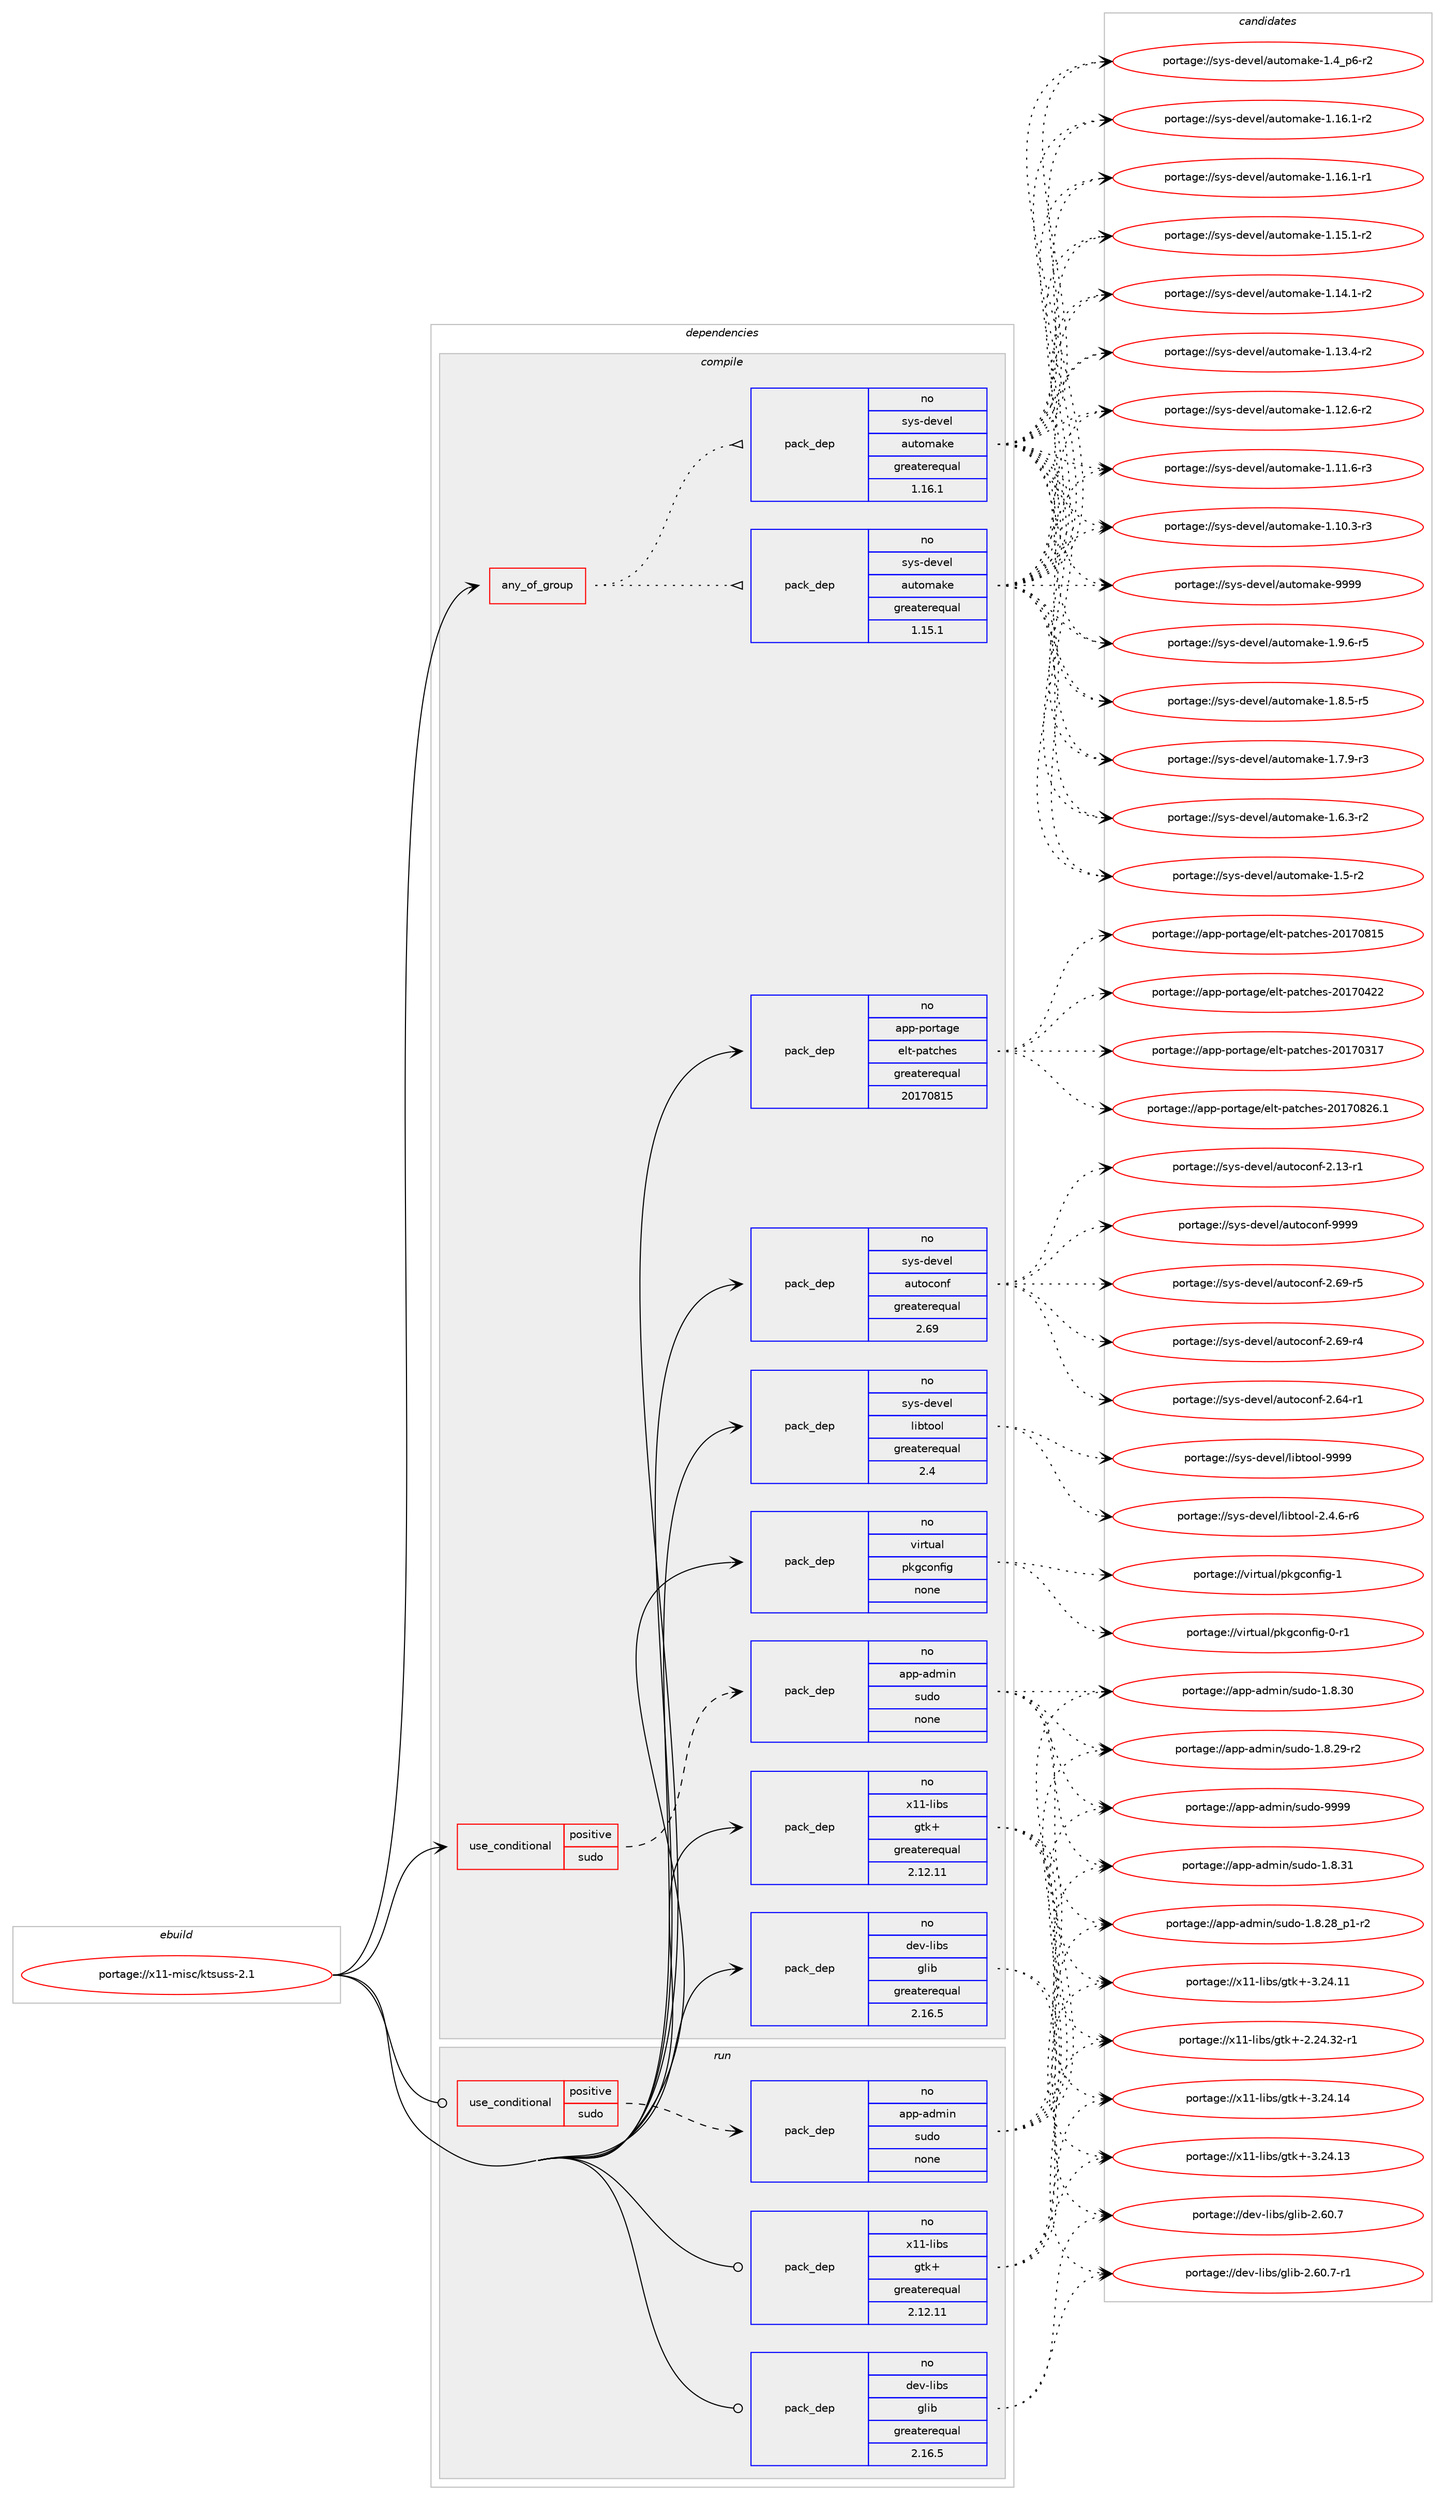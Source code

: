 digraph prolog {

# *************
# Graph options
# *************

newrank=true;
concentrate=true;
compound=true;
graph [rankdir=LR,fontname=Helvetica,fontsize=10,ranksep=1.5];#, ranksep=2.5, nodesep=0.2];
edge  [arrowhead=vee];
node  [fontname=Helvetica,fontsize=10];

# **********
# The ebuild
# **********

subgraph cluster_leftcol {
color=gray;
rank=same;
label=<<i>ebuild</i>>;
id [label="portage://x11-misc/ktsuss-2.1", color=red, width=4, href="../x11-misc/ktsuss-2.1.svg"];
}

# ****************
# The dependencies
# ****************

subgraph cluster_midcol {
color=gray;
label=<<i>dependencies</i>>;
subgraph cluster_compile {
fillcolor="#eeeeee";
style=filled;
label=<<i>compile</i>>;
subgraph any222 {
dependency14431 [label=<<TABLE BORDER="0" CELLBORDER="1" CELLSPACING="0" CELLPADDING="4"><TR><TD CELLPADDING="10">any_of_group</TD></TR></TABLE>>, shape=none, color=red];subgraph pack12174 {
dependency14432 [label=<<TABLE BORDER="0" CELLBORDER="1" CELLSPACING="0" CELLPADDING="4" WIDTH="220"><TR><TD ROWSPAN="6" CELLPADDING="30">pack_dep</TD></TR><TR><TD WIDTH="110">no</TD></TR><TR><TD>sys-devel</TD></TR><TR><TD>automake</TD></TR><TR><TD>greaterequal</TD></TR><TR><TD>1.16.1</TD></TR></TABLE>>, shape=none, color=blue];
}
dependency14431:e -> dependency14432:w [weight=20,style="dotted",arrowhead="oinv"];
subgraph pack12175 {
dependency14433 [label=<<TABLE BORDER="0" CELLBORDER="1" CELLSPACING="0" CELLPADDING="4" WIDTH="220"><TR><TD ROWSPAN="6" CELLPADDING="30">pack_dep</TD></TR><TR><TD WIDTH="110">no</TD></TR><TR><TD>sys-devel</TD></TR><TR><TD>automake</TD></TR><TR><TD>greaterequal</TD></TR><TR><TD>1.15.1</TD></TR></TABLE>>, shape=none, color=blue];
}
dependency14431:e -> dependency14433:w [weight=20,style="dotted",arrowhead="oinv"];
}
id:e -> dependency14431:w [weight=20,style="solid",arrowhead="vee"];
subgraph cond2023 {
dependency14434 [label=<<TABLE BORDER="0" CELLBORDER="1" CELLSPACING="0" CELLPADDING="4"><TR><TD ROWSPAN="3" CELLPADDING="10">use_conditional</TD></TR><TR><TD>positive</TD></TR><TR><TD>sudo</TD></TR></TABLE>>, shape=none, color=red];
subgraph pack12176 {
dependency14435 [label=<<TABLE BORDER="0" CELLBORDER="1" CELLSPACING="0" CELLPADDING="4" WIDTH="220"><TR><TD ROWSPAN="6" CELLPADDING="30">pack_dep</TD></TR><TR><TD WIDTH="110">no</TD></TR><TR><TD>app-admin</TD></TR><TR><TD>sudo</TD></TR><TR><TD>none</TD></TR><TR><TD></TD></TR></TABLE>>, shape=none, color=blue];
}
dependency14434:e -> dependency14435:w [weight=20,style="dashed",arrowhead="vee"];
}
id:e -> dependency14434:w [weight=20,style="solid",arrowhead="vee"];
subgraph pack12177 {
dependency14436 [label=<<TABLE BORDER="0" CELLBORDER="1" CELLSPACING="0" CELLPADDING="4" WIDTH="220"><TR><TD ROWSPAN="6" CELLPADDING="30">pack_dep</TD></TR><TR><TD WIDTH="110">no</TD></TR><TR><TD>app-portage</TD></TR><TR><TD>elt-patches</TD></TR><TR><TD>greaterequal</TD></TR><TR><TD>20170815</TD></TR></TABLE>>, shape=none, color=blue];
}
id:e -> dependency14436:w [weight=20,style="solid",arrowhead="vee"];
subgraph pack12178 {
dependency14437 [label=<<TABLE BORDER="0" CELLBORDER="1" CELLSPACING="0" CELLPADDING="4" WIDTH="220"><TR><TD ROWSPAN="6" CELLPADDING="30">pack_dep</TD></TR><TR><TD WIDTH="110">no</TD></TR><TR><TD>dev-libs</TD></TR><TR><TD>glib</TD></TR><TR><TD>greaterequal</TD></TR><TR><TD>2.16.5</TD></TR></TABLE>>, shape=none, color=blue];
}
id:e -> dependency14437:w [weight=20,style="solid",arrowhead="vee"];
subgraph pack12179 {
dependency14438 [label=<<TABLE BORDER="0" CELLBORDER="1" CELLSPACING="0" CELLPADDING="4" WIDTH="220"><TR><TD ROWSPAN="6" CELLPADDING="30">pack_dep</TD></TR><TR><TD WIDTH="110">no</TD></TR><TR><TD>sys-devel</TD></TR><TR><TD>autoconf</TD></TR><TR><TD>greaterequal</TD></TR><TR><TD>2.69</TD></TR></TABLE>>, shape=none, color=blue];
}
id:e -> dependency14438:w [weight=20,style="solid",arrowhead="vee"];
subgraph pack12180 {
dependency14439 [label=<<TABLE BORDER="0" CELLBORDER="1" CELLSPACING="0" CELLPADDING="4" WIDTH="220"><TR><TD ROWSPAN="6" CELLPADDING="30">pack_dep</TD></TR><TR><TD WIDTH="110">no</TD></TR><TR><TD>sys-devel</TD></TR><TR><TD>libtool</TD></TR><TR><TD>greaterequal</TD></TR><TR><TD>2.4</TD></TR></TABLE>>, shape=none, color=blue];
}
id:e -> dependency14439:w [weight=20,style="solid",arrowhead="vee"];
subgraph pack12181 {
dependency14440 [label=<<TABLE BORDER="0" CELLBORDER="1" CELLSPACING="0" CELLPADDING="4" WIDTH="220"><TR><TD ROWSPAN="6" CELLPADDING="30">pack_dep</TD></TR><TR><TD WIDTH="110">no</TD></TR><TR><TD>virtual</TD></TR><TR><TD>pkgconfig</TD></TR><TR><TD>none</TD></TR><TR><TD></TD></TR></TABLE>>, shape=none, color=blue];
}
id:e -> dependency14440:w [weight=20,style="solid",arrowhead="vee"];
subgraph pack12182 {
dependency14441 [label=<<TABLE BORDER="0" CELLBORDER="1" CELLSPACING="0" CELLPADDING="4" WIDTH="220"><TR><TD ROWSPAN="6" CELLPADDING="30">pack_dep</TD></TR><TR><TD WIDTH="110">no</TD></TR><TR><TD>x11-libs</TD></TR><TR><TD>gtk+</TD></TR><TR><TD>greaterequal</TD></TR><TR><TD>2.12.11</TD></TR></TABLE>>, shape=none, color=blue];
}
id:e -> dependency14441:w [weight=20,style="solid",arrowhead="vee"];
}
subgraph cluster_compileandrun {
fillcolor="#eeeeee";
style=filled;
label=<<i>compile and run</i>>;
}
subgraph cluster_run {
fillcolor="#eeeeee";
style=filled;
label=<<i>run</i>>;
subgraph cond2024 {
dependency14442 [label=<<TABLE BORDER="0" CELLBORDER="1" CELLSPACING="0" CELLPADDING="4"><TR><TD ROWSPAN="3" CELLPADDING="10">use_conditional</TD></TR><TR><TD>positive</TD></TR><TR><TD>sudo</TD></TR></TABLE>>, shape=none, color=red];
subgraph pack12183 {
dependency14443 [label=<<TABLE BORDER="0" CELLBORDER="1" CELLSPACING="0" CELLPADDING="4" WIDTH="220"><TR><TD ROWSPAN="6" CELLPADDING="30">pack_dep</TD></TR><TR><TD WIDTH="110">no</TD></TR><TR><TD>app-admin</TD></TR><TR><TD>sudo</TD></TR><TR><TD>none</TD></TR><TR><TD></TD></TR></TABLE>>, shape=none, color=blue];
}
dependency14442:e -> dependency14443:w [weight=20,style="dashed",arrowhead="vee"];
}
id:e -> dependency14442:w [weight=20,style="solid",arrowhead="odot"];
subgraph pack12184 {
dependency14444 [label=<<TABLE BORDER="0" CELLBORDER="1" CELLSPACING="0" CELLPADDING="4" WIDTH="220"><TR><TD ROWSPAN="6" CELLPADDING="30">pack_dep</TD></TR><TR><TD WIDTH="110">no</TD></TR><TR><TD>dev-libs</TD></TR><TR><TD>glib</TD></TR><TR><TD>greaterequal</TD></TR><TR><TD>2.16.5</TD></TR></TABLE>>, shape=none, color=blue];
}
id:e -> dependency14444:w [weight=20,style="solid",arrowhead="odot"];
subgraph pack12185 {
dependency14445 [label=<<TABLE BORDER="0" CELLBORDER="1" CELLSPACING="0" CELLPADDING="4" WIDTH="220"><TR><TD ROWSPAN="6" CELLPADDING="30">pack_dep</TD></TR><TR><TD WIDTH="110">no</TD></TR><TR><TD>x11-libs</TD></TR><TR><TD>gtk+</TD></TR><TR><TD>greaterequal</TD></TR><TR><TD>2.12.11</TD></TR></TABLE>>, shape=none, color=blue];
}
id:e -> dependency14445:w [weight=20,style="solid",arrowhead="odot"];
}
}

# **************
# The candidates
# **************

subgraph cluster_choices {
rank=same;
color=gray;
label=<<i>candidates</i>>;

subgraph choice12174 {
color=black;
nodesep=1;
choice115121115451001011181011084797117116111109971071014557575757 [label="portage://sys-devel/automake-9999", color=red, width=4,href="../sys-devel/automake-9999.svg"];
choice115121115451001011181011084797117116111109971071014549465746544511453 [label="portage://sys-devel/automake-1.9.6-r5", color=red, width=4,href="../sys-devel/automake-1.9.6-r5.svg"];
choice115121115451001011181011084797117116111109971071014549465646534511453 [label="portage://sys-devel/automake-1.8.5-r5", color=red, width=4,href="../sys-devel/automake-1.8.5-r5.svg"];
choice115121115451001011181011084797117116111109971071014549465546574511451 [label="portage://sys-devel/automake-1.7.9-r3", color=red, width=4,href="../sys-devel/automake-1.7.9-r3.svg"];
choice115121115451001011181011084797117116111109971071014549465446514511450 [label="portage://sys-devel/automake-1.6.3-r2", color=red, width=4,href="../sys-devel/automake-1.6.3-r2.svg"];
choice11512111545100101118101108479711711611110997107101454946534511450 [label="portage://sys-devel/automake-1.5-r2", color=red, width=4,href="../sys-devel/automake-1.5-r2.svg"];
choice115121115451001011181011084797117116111109971071014549465295112544511450 [label="portage://sys-devel/automake-1.4_p6-r2", color=red, width=4,href="../sys-devel/automake-1.4_p6-r2.svg"];
choice11512111545100101118101108479711711611110997107101454946495446494511450 [label="portage://sys-devel/automake-1.16.1-r2", color=red, width=4,href="../sys-devel/automake-1.16.1-r2.svg"];
choice11512111545100101118101108479711711611110997107101454946495446494511449 [label="portage://sys-devel/automake-1.16.1-r1", color=red, width=4,href="../sys-devel/automake-1.16.1-r1.svg"];
choice11512111545100101118101108479711711611110997107101454946495346494511450 [label="portage://sys-devel/automake-1.15.1-r2", color=red, width=4,href="../sys-devel/automake-1.15.1-r2.svg"];
choice11512111545100101118101108479711711611110997107101454946495246494511450 [label="portage://sys-devel/automake-1.14.1-r2", color=red, width=4,href="../sys-devel/automake-1.14.1-r2.svg"];
choice11512111545100101118101108479711711611110997107101454946495146524511450 [label="portage://sys-devel/automake-1.13.4-r2", color=red, width=4,href="../sys-devel/automake-1.13.4-r2.svg"];
choice11512111545100101118101108479711711611110997107101454946495046544511450 [label="portage://sys-devel/automake-1.12.6-r2", color=red, width=4,href="../sys-devel/automake-1.12.6-r2.svg"];
choice11512111545100101118101108479711711611110997107101454946494946544511451 [label="portage://sys-devel/automake-1.11.6-r3", color=red, width=4,href="../sys-devel/automake-1.11.6-r3.svg"];
choice11512111545100101118101108479711711611110997107101454946494846514511451 [label="portage://sys-devel/automake-1.10.3-r3", color=red, width=4,href="../sys-devel/automake-1.10.3-r3.svg"];
dependency14432:e -> choice115121115451001011181011084797117116111109971071014557575757:w [style=dotted,weight="100"];
dependency14432:e -> choice115121115451001011181011084797117116111109971071014549465746544511453:w [style=dotted,weight="100"];
dependency14432:e -> choice115121115451001011181011084797117116111109971071014549465646534511453:w [style=dotted,weight="100"];
dependency14432:e -> choice115121115451001011181011084797117116111109971071014549465546574511451:w [style=dotted,weight="100"];
dependency14432:e -> choice115121115451001011181011084797117116111109971071014549465446514511450:w [style=dotted,weight="100"];
dependency14432:e -> choice11512111545100101118101108479711711611110997107101454946534511450:w [style=dotted,weight="100"];
dependency14432:e -> choice115121115451001011181011084797117116111109971071014549465295112544511450:w [style=dotted,weight="100"];
dependency14432:e -> choice11512111545100101118101108479711711611110997107101454946495446494511450:w [style=dotted,weight="100"];
dependency14432:e -> choice11512111545100101118101108479711711611110997107101454946495446494511449:w [style=dotted,weight="100"];
dependency14432:e -> choice11512111545100101118101108479711711611110997107101454946495346494511450:w [style=dotted,weight="100"];
dependency14432:e -> choice11512111545100101118101108479711711611110997107101454946495246494511450:w [style=dotted,weight="100"];
dependency14432:e -> choice11512111545100101118101108479711711611110997107101454946495146524511450:w [style=dotted,weight="100"];
dependency14432:e -> choice11512111545100101118101108479711711611110997107101454946495046544511450:w [style=dotted,weight="100"];
dependency14432:e -> choice11512111545100101118101108479711711611110997107101454946494946544511451:w [style=dotted,weight="100"];
dependency14432:e -> choice11512111545100101118101108479711711611110997107101454946494846514511451:w [style=dotted,weight="100"];
}
subgraph choice12175 {
color=black;
nodesep=1;
choice115121115451001011181011084797117116111109971071014557575757 [label="portage://sys-devel/automake-9999", color=red, width=4,href="../sys-devel/automake-9999.svg"];
choice115121115451001011181011084797117116111109971071014549465746544511453 [label="portage://sys-devel/automake-1.9.6-r5", color=red, width=4,href="../sys-devel/automake-1.9.6-r5.svg"];
choice115121115451001011181011084797117116111109971071014549465646534511453 [label="portage://sys-devel/automake-1.8.5-r5", color=red, width=4,href="../sys-devel/automake-1.8.5-r5.svg"];
choice115121115451001011181011084797117116111109971071014549465546574511451 [label="portage://sys-devel/automake-1.7.9-r3", color=red, width=4,href="../sys-devel/automake-1.7.9-r3.svg"];
choice115121115451001011181011084797117116111109971071014549465446514511450 [label="portage://sys-devel/automake-1.6.3-r2", color=red, width=4,href="../sys-devel/automake-1.6.3-r2.svg"];
choice11512111545100101118101108479711711611110997107101454946534511450 [label="portage://sys-devel/automake-1.5-r2", color=red, width=4,href="../sys-devel/automake-1.5-r2.svg"];
choice115121115451001011181011084797117116111109971071014549465295112544511450 [label="portage://sys-devel/automake-1.4_p6-r2", color=red, width=4,href="../sys-devel/automake-1.4_p6-r2.svg"];
choice11512111545100101118101108479711711611110997107101454946495446494511450 [label="portage://sys-devel/automake-1.16.1-r2", color=red, width=4,href="../sys-devel/automake-1.16.1-r2.svg"];
choice11512111545100101118101108479711711611110997107101454946495446494511449 [label="portage://sys-devel/automake-1.16.1-r1", color=red, width=4,href="../sys-devel/automake-1.16.1-r1.svg"];
choice11512111545100101118101108479711711611110997107101454946495346494511450 [label="portage://sys-devel/automake-1.15.1-r2", color=red, width=4,href="../sys-devel/automake-1.15.1-r2.svg"];
choice11512111545100101118101108479711711611110997107101454946495246494511450 [label="portage://sys-devel/automake-1.14.1-r2", color=red, width=4,href="../sys-devel/automake-1.14.1-r2.svg"];
choice11512111545100101118101108479711711611110997107101454946495146524511450 [label="portage://sys-devel/automake-1.13.4-r2", color=red, width=4,href="../sys-devel/automake-1.13.4-r2.svg"];
choice11512111545100101118101108479711711611110997107101454946495046544511450 [label="portage://sys-devel/automake-1.12.6-r2", color=red, width=4,href="../sys-devel/automake-1.12.6-r2.svg"];
choice11512111545100101118101108479711711611110997107101454946494946544511451 [label="portage://sys-devel/automake-1.11.6-r3", color=red, width=4,href="../sys-devel/automake-1.11.6-r3.svg"];
choice11512111545100101118101108479711711611110997107101454946494846514511451 [label="portage://sys-devel/automake-1.10.3-r3", color=red, width=4,href="../sys-devel/automake-1.10.3-r3.svg"];
dependency14433:e -> choice115121115451001011181011084797117116111109971071014557575757:w [style=dotted,weight="100"];
dependency14433:e -> choice115121115451001011181011084797117116111109971071014549465746544511453:w [style=dotted,weight="100"];
dependency14433:e -> choice115121115451001011181011084797117116111109971071014549465646534511453:w [style=dotted,weight="100"];
dependency14433:e -> choice115121115451001011181011084797117116111109971071014549465546574511451:w [style=dotted,weight="100"];
dependency14433:e -> choice115121115451001011181011084797117116111109971071014549465446514511450:w [style=dotted,weight="100"];
dependency14433:e -> choice11512111545100101118101108479711711611110997107101454946534511450:w [style=dotted,weight="100"];
dependency14433:e -> choice115121115451001011181011084797117116111109971071014549465295112544511450:w [style=dotted,weight="100"];
dependency14433:e -> choice11512111545100101118101108479711711611110997107101454946495446494511450:w [style=dotted,weight="100"];
dependency14433:e -> choice11512111545100101118101108479711711611110997107101454946495446494511449:w [style=dotted,weight="100"];
dependency14433:e -> choice11512111545100101118101108479711711611110997107101454946495346494511450:w [style=dotted,weight="100"];
dependency14433:e -> choice11512111545100101118101108479711711611110997107101454946495246494511450:w [style=dotted,weight="100"];
dependency14433:e -> choice11512111545100101118101108479711711611110997107101454946495146524511450:w [style=dotted,weight="100"];
dependency14433:e -> choice11512111545100101118101108479711711611110997107101454946495046544511450:w [style=dotted,weight="100"];
dependency14433:e -> choice11512111545100101118101108479711711611110997107101454946494946544511451:w [style=dotted,weight="100"];
dependency14433:e -> choice11512111545100101118101108479711711611110997107101454946494846514511451:w [style=dotted,weight="100"];
}
subgraph choice12176 {
color=black;
nodesep=1;
choice971121124597100109105110471151171001114557575757 [label="portage://app-admin/sudo-9999", color=red, width=4,href="../app-admin/sudo-9999.svg"];
choice9711211245971001091051104711511710011145494656465149 [label="portage://app-admin/sudo-1.8.31", color=red, width=4,href="../app-admin/sudo-1.8.31.svg"];
choice9711211245971001091051104711511710011145494656465148 [label="portage://app-admin/sudo-1.8.30", color=red, width=4,href="../app-admin/sudo-1.8.30.svg"];
choice97112112459710010910511047115117100111454946564650574511450 [label="portage://app-admin/sudo-1.8.29-r2", color=red, width=4,href="../app-admin/sudo-1.8.29-r2.svg"];
choice971121124597100109105110471151171001114549465646505695112494511450 [label="portage://app-admin/sudo-1.8.28_p1-r2", color=red, width=4,href="../app-admin/sudo-1.8.28_p1-r2.svg"];
dependency14435:e -> choice971121124597100109105110471151171001114557575757:w [style=dotted,weight="100"];
dependency14435:e -> choice9711211245971001091051104711511710011145494656465149:w [style=dotted,weight="100"];
dependency14435:e -> choice9711211245971001091051104711511710011145494656465148:w [style=dotted,weight="100"];
dependency14435:e -> choice97112112459710010910511047115117100111454946564650574511450:w [style=dotted,weight="100"];
dependency14435:e -> choice971121124597100109105110471151171001114549465646505695112494511450:w [style=dotted,weight="100"];
}
subgraph choice12177 {
color=black;
nodesep=1;
choice971121124511211111411697103101471011081164511297116991041011154550484955485650544649 [label="portage://app-portage/elt-patches-20170826.1", color=red, width=4,href="../app-portage/elt-patches-20170826.1.svg"];
choice97112112451121111141169710310147101108116451129711699104101115455048495548564953 [label="portage://app-portage/elt-patches-20170815", color=red, width=4,href="../app-portage/elt-patches-20170815.svg"];
choice97112112451121111141169710310147101108116451129711699104101115455048495548525050 [label="portage://app-portage/elt-patches-20170422", color=red, width=4,href="../app-portage/elt-patches-20170422.svg"];
choice97112112451121111141169710310147101108116451129711699104101115455048495548514955 [label="portage://app-portage/elt-patches-20170317", color=red, width=4,href="../app-portage/elt-patches-20170317.svg"];
dependency14436:e -> choice971121124511211111411697103101471011081164511297116991041011154550484955485650544649:w [style=dotted,weight="100"];
dependency14436:e -> choice97112112451121111141169710310147101108116451129711699104101115455048495548564953:w [style=dotted,weight="100"];
dependency14436:e -> choice97112112451121111141169710310147101108116451129711699104101115455048495548525050:w [style=dotted,weight="100"];
dependency14436:e -> choice97112112451121111141169710310147101108116451129711699104101115455048495548514955:w [style=dotted,weight="100"];
}
subgraph choice12178 {
color=black;
nodesep=1;
choice10010111845108105981154710310810598455046544846554511449 [label="portage://dev-libs/glib-2.60.7-r1", color=red, width=4,href="../dev-libs/glib-2.60.7-r1.svg"];
choice1001011184510810598115471031081059845504654484655 [label="portage://dev-libs/glib-2.60.7", color=red, width=4,href="../dev-libs/glib-2.60.7.svg"];
dependency14437:e -> choice10010111845108105981154710310810598455046544846554511449:w [style=dotted,weight="100"];
dependency14437:e -> choice1001011184510810598115471031081059845504654484655:w [style=dotted,weight="100"];
}
subgraph choice12179 {
color=black;
nodesep=1;
choice115121115451001011181011084797117116111991111101024557575757 [label="portage://sys-devel/autoconf-9999", color=red, width=4,href="../sys-devel/autoconf-9999.svg"];
choice1151211154510010111810110847971171161119911111010245504654574511453 [label="portage://sys-devel/autoconf-2.69-r5", color=red, width=4,href="../sys-devel/autoconf-2.69-r5.svg"];
choice1151211154510010111810110847971171161119911111010245504654574511452 [label="portage://sys-devel/autoconf-2.69-r4", color=red, width=4,href="../sys-devel/autoconf-2.69-r4.svg"];
choice1151211154510010111810110847971171161119911111010245504654524511449 [label="portage://sys-devel/autoconf-2.64-r1", color=red, width=4,href="../sys-devel/autoconf-2.64-r1.svg"];
choice1151211154510010111810110847971171161119911111010245504649514511449 [label="portage://sys-devel/autoconf-2.13-r1", color=red, width=4,href="../sys-devel/autoconf-2.13-r1.svg"];
dependency14438:e -> choice115121115451001011181011084797117116111991111101024557575757:w [style=dotted,weight="100"];
dependency14438:e -> choice1151211154510010111810110847971171161119911111010245504654574511453:w [style=dotted,weight="100"];
dependency14438:e -> choice1151211154510010111810110847971171161119911111010245504654574511452:w [style=dotted,weight="100"];
dependency14438:e -> choice1151211154510010111810110847971171161119911111010245504654524511449:w [style=dotted,weight="100"];
dependency14438:e -> choice1151211154510010111810110847971171161119911111010245504649514511449:w [style=dotted,weight="100"];
}
subgraph choice12180 {
color=black;
nodesep=1;
choice1151211154510010111810110847108105981161111111084557575757 [label="portage://sys-devel/libtool-9999", color=red, width=4,href="../sys-devel/libtool-9999.svg"];
choice1151211154510010111810110847108105981161111111084550465246544511454 [label="portage://sys-devel/libtool-2.4.6-r6", color=red, width=4,href="../sys-devel/libtool-2.4.6-r6.svg"];
dependency14439:e -> choice1151211154510010111810110847108105981161111111084557575757:w [style=dotted,weight="100"];
dependency14439:e -> choice1151211154510010111810110847108105981161111111084550465246544511454:w [style=dotted,weight="100"];
}
subgraph choice12181 {
color=black;
nodesep=1;
choice1181051141161179710847112107103991111101021051034549 [label="portage://virtual/pkgconfig-1", color=red, width=4,href="../virtual/pkgconfig-1.svg"];
choice11810511411611797108471121071039911111010210510345484511449 [label="portage://virtual/pkgconfig-0-r1", color=red, width=4,href="../virtual/pkgconfig-0-r1.svg"];
dependency14440:e -> choice1181051141161179710847112107103991111101021051034549:w [style=dotted,weight="100"];
dependency14440:e -> choice11810511411611797108471121071039911111010210510345484511449:w [style=dotted,weight="100"];
}
subgraph choice12182 {
color=black;
nodesep=1;
choice1204949451081059811547103116107434551465052464952 [label="portage://x11-libs/gtk+-3.24.14", color=red, width=4,href="../x11-libs/gtk+-3.24.14.svg"];
choice1204949451081059811547103116107434551465052464951 [label="portage://x11-libs/gtk+-3.24.13", color=red, width=4,href="../x11-libs/gtk+-3.24.13.svg"];
choice1204949451081059811547103116107434551465052464949 [label="portage://x11-libs/gtk+-3.24.11", color=red, width=4,href="../x11-libs/gtk+-3.24.11.svg"];
choice12049494510810598115471031161074345504650524651504511449 [label="portage://x11-libs/gtk+-2.24.32-r1", color=red, width=4,href="../x11-libs/gtk+-2.24.32-r1.svg"];
dependency14441:e -> choice1204949451081059811547103116107434551465052464952:w [style=dotted,weight="100"];
dependency14441:e -> choice1204949451081059811547103116107434551465052464951:w [style=dotted,weight="100"];
dependency14441:e -> choice1204949451081059811547103116107434551465052464949:w [style=dotted,weight="100"];
dependency14441:e -> choice12049494510810598115471031161074345504650524651504511449:w [style=dotted,weight="100"];
}
subgraph choice12183 {
color=black;
nodesep=1;
choice971121124597100109105110471151171001114557575757 [label="portage://app-admin/sudo-9999", color=red, width=4,href="../app-admin/sudo-9999.svg"];
choice9711211245971001091051104711511710011145494656465149 [label="portage://app-admin/sudo-1.8.31", color=red, width=4,href="../app-admin/sudo-1.8.31.svg"];
choice9711211245971001091051104711511710011145494656465148 [label="portage://app-admin/sudo-1.8.30", color=red, width=4,href="../app-admin/sudo-1.8.30.svg"];
choice97112112459710010910511047115117100111454946564650574511450 [label="portage://app-admin/sudo-1.8.29-r2", color=red, width=4,href="../app-admin/sudo-1.8.29-r2.svg"];
choice971121124597100109105110471151171001114549465646505695112494511450 [label="portage://app-admin/sudo-1.8.28_p1-r2", color=red, width=4,href="../app-admin/sudo-1.8.28_p1-r2.svg"];
dependency14443:e -> choice971121124597100109105110471151171001114557575757:w [style=dotted,weight="100"];
dependency14443:e -> choice9711211245971001091051104711511710011145494656465149:w [style=dotted,weight="100"];
dependency14443:e -> choice9711211245971001091051104711511710011145494656465148:w [style=dotted,weight="100"];
dependency14443:e -> choice97112112459710010910511047115117100111454946564650574511450:w [style=dotted,weight="100"];
dependency14443:e -> choice971121124597100109105110471151171001114549465646505695112494511450:w [style=dotted,weight="100"];
}
subgraph choice12184 {
color=black;
nodesep=1;
choice10010111845108105981154710310810598455046544846554511449 [label="portage://dev-libs/glib-2.60.7-r1", color=red, width=4,href="../dev-libs/glib-2.60.7-r1.svg"];
choice1001011184510810598115471031081059845504654484655 [label="portage://dev-libs/glib-2.60.7", color=red, width=4,href="../dev-libs/glib-2.60.7.svg"];
dependency14444:e -> choice10010111845108105981154710310810598455046544846554511449:w [style=dotted,weight="100"];
dependency14444:e -> choice1001011184510810598115471031081059845504654484655:w [style=dotted,weight="100"];
}
subgraph choice12185 {
color=black;
nodesep=1;
choice1204949451081059811547103116107434551465052464952 [label="portage://x11-libs/gtk+-3.24.14", color=red, width=4,href="../x11-libs/gtk+-3.24.14.svg"];
choice1204949451081059811547103116107434551465052464951 [label="portage://x11-libs/gtk+-3.24.13", color=red, width=4,href="../x11-libs/gtk+-3.24.13.svg"];
choice1204949451081059811547103116107434551465052464949 [label="portage://x11-libs/gtk+-3.24.11", color=red, width=4,href="../x11-libs/gtk+-3.24.11.svg"];
choice12049494510810598115471031161074345504650524651504511449 [label="portage://x11-libs/gtk+-2.24.32-r1", color=red, width=4,href="../x11-libs/gtk+-2.24.32-r1.svg"];
dependency14445:e -> choice1204949451081059811547103116107434551465052464952:w [style=dotted,weight="100"];
dependency14445:e -> choice1204949451081059811547103116107434551465052464951:w [style=dotted,weight="100"];
dependency14445:e -> choice1204949451081059811547103116107434551465052464949:w [style=dotted,weight="100"];
dependency14445:e -> choice12049494510810598115471031161074345504650524651504511449:w [style=dotted,weight="100"];
}
}

}
